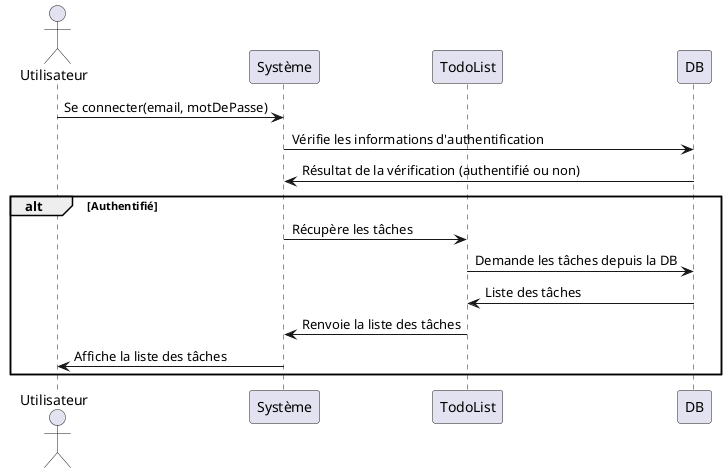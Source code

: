 @startuml
actor Utilisateur
participant "Système" as System
participant TodoList
participant DB

Utilisateur -> System : Se connecter(email, motDePasse)
System -> DB : Vérifie les informations d'authentification
DB -> System : Résultat de la vérification (authentifié ou non)
alt Authentifié
    System -> TodoList : Récupère les tâches
    TodoList -> DB : Demande les tâches depuis la DB
    DB -> TodoList : Liste des tâches
    TodoList -> System : Renvoie la liste des tâches
    System -> Utilisateur : Affiche la liste des tâches
end
@enduml

